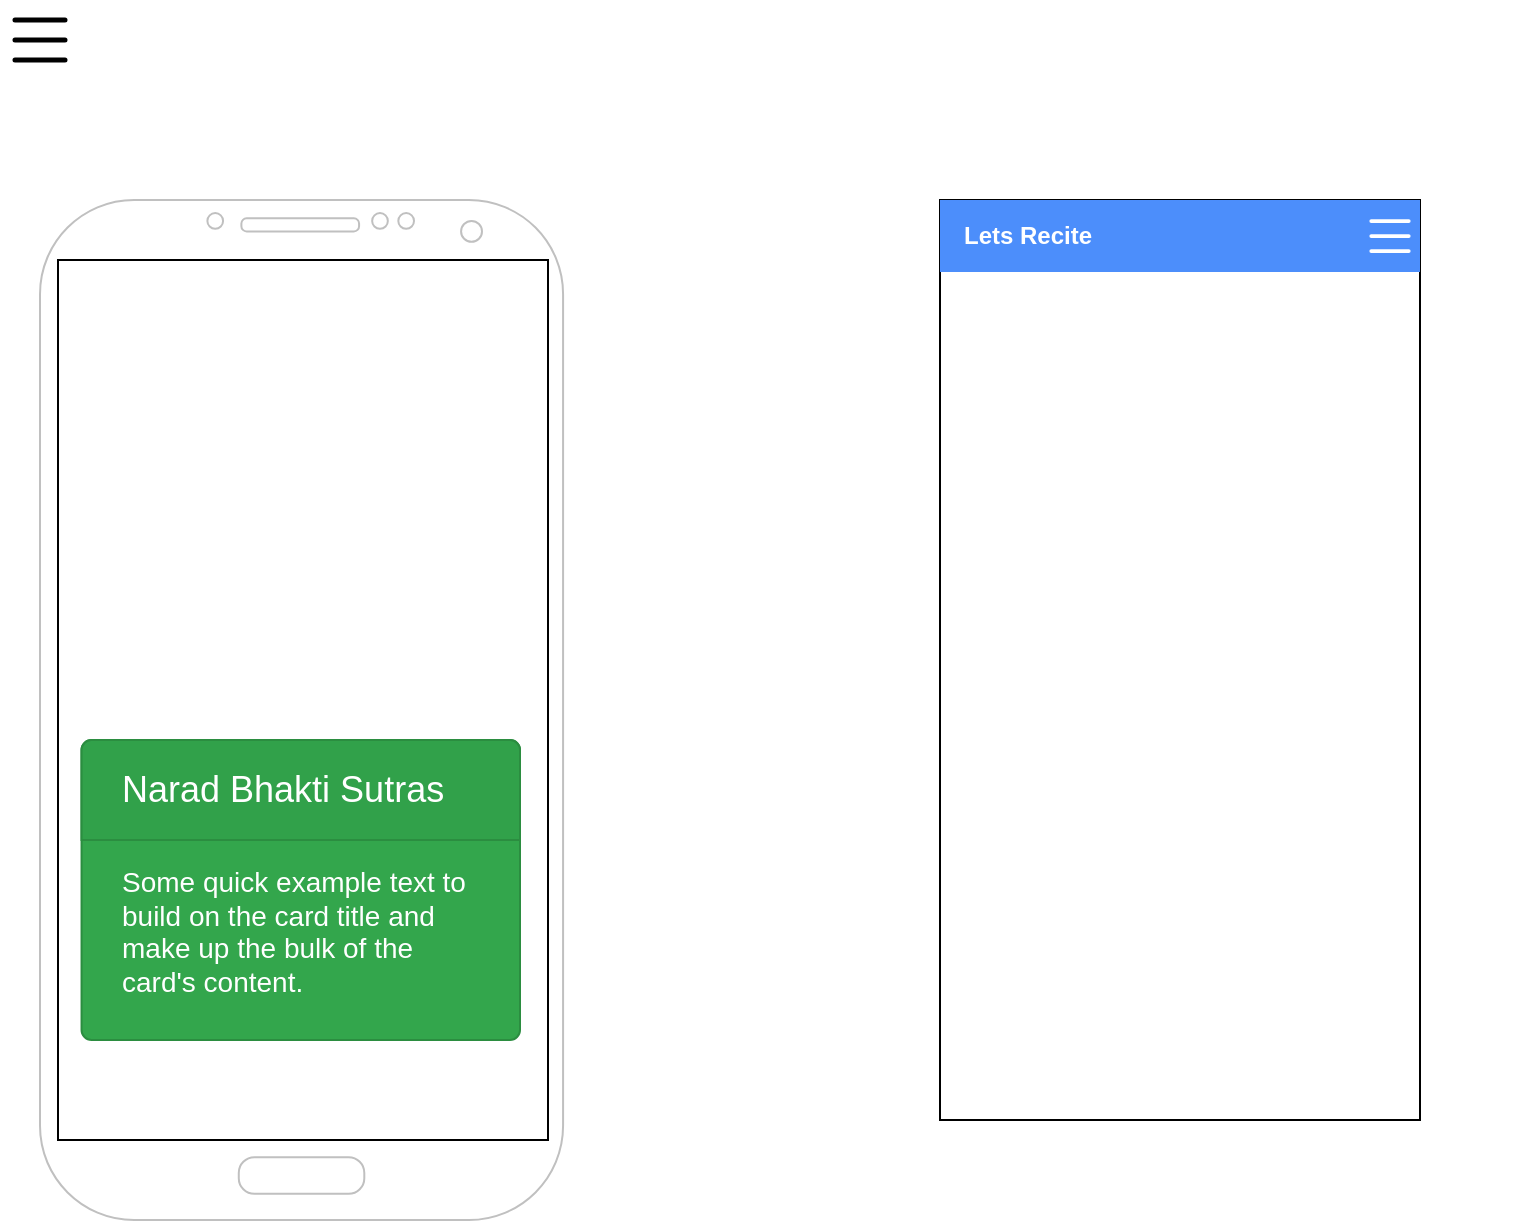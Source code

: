 <mxfile version="24.6.2" type="github" pages="2">
  <diagram name="Version 2" id="UMCraz2ozo_AV8kpycfj">
    <mxGraphModel dx="858" dy="530" grid="1" gridSize="10" guides="1" tooltips="1" connect="1" arrows="1" fold="1" page="1" pageScale="1" pageWidth="850" pageHeight="1100" math="0" shadow="0">
      <root>
        <mxCell id="0" />
        <mxCell id="1" parent="0" />
        <mxCell id="ZuJus-tTKDJ1kqn0xQW3-4" value="" style="rounded=0;whiteSpace=wrap;html=1;" vertex="1" parent="1">
          <mxGeometry x="920" y="280" width="240" height="460" as="geometry" />
        </mxCell>
        <mxCell id="eZoxNU9tQxJHcXoy28vK-3" value="" style="group" vertex="1" connectable="0" parent="1">
          <mxGeometry x="470" y="280" width="300" height="510" as="geometry" />
        </mxCell>
        <mxCell id="eZoxNU9tQxJHcXoy28vK-1" value="" style="verticalLabelPosition=bottom;verticalAlign=top;html=1;shadow=0;dashed=0;strokeWidth=1;shape=mxgraph.android.phone2;strokeColor=#c0c0c0;" vertex="1" parent="eZoxNU9tQxJHcXoy28vK-3">
          <mxGeometry width="261.54" height="510" as="geometry" />
        </mxCell>
        <mxCell id="eZoxNU9tQxJHcXoy28vK-2" value="" style="rounded=0;whiteSpace=wrap;html=1;" vertex="1" parent="eZoxNU9tQxJHcXoy28vK-3">
          <mxGeometry x="9" y="30" width="245" height="440" as="geometry" />
        </mxCell>
        <mxCell id="PqptVg4q-9022nQI9lEx-7" value="&lt;div&gt;&lt;br&gt;&lt;/div&gt;&lt;div&gt;Some quick example text to build on the card title and make up the bulk of the card&#39;s content.&lt;/div&gt;" style="html=1;shadow=0;dashed=0;shape=mxgraph.bootstrap.rrect;rSize=5;strokeColor=#2B8D40;html=1;whiteSpace=wrap;fillColor=#33A64C;fontColor=#ffffff;verticalAlign=bottom;align=left;spacing=20;spacingBottom=0;fontSize=14;" vertex="1" parent="eZoxNU9tQxJHcXoy28vK-3">
          <mxGeometry x="20.77" y="270" width="219.23" height="150" as="geometry" />
        </mxCell>
        <mxCell id="PqptVg4q-9022nQI9lEx-8" value="Narad Bhakti Sutras" style="html=1;shadow=0;dashed=0;shape=mxgraph.bootstrap.topButton;rSize=5;perimeter=none;whiteSpace=wrap;fillColor=#31A14A;strokeColor=#2B8D40;fontColor=#ffffff;resizeWidth=1;fontSize=18;align=left;spacing=20;" vertex="1" parent="PqptVg4q-9022nQI9lEx-7">
          <mxGeometry width="219.23" height="50" relative="1" as="geometry" />
        </mxCell>
        <mxCell id="PqptVg4q-9022nQI9lEx-21" value="" style="shape=image;verticalLabelPosition=bottom;labelBackgroundColor=default;verticalAlign=top;aspect=fixed;imageAspect=0;image=data:image/svg+xml,PHN2ZyB2aWV3Qm94PSIwIDAgMTYgMTYiIGNsYXNzPSJiaSBiaS1saXN0IiBmaWxsPSJjdXJyZW50Q29sb3IiIGhlaWdodD0iMTYiIHdpZHRoPSIxNiIgeG1sbnM9Imh0dHA6Ly93d3cudzMub3JnLzIwMDAvc3ZnIj4mI3hhOyAgPHBhdGggZD0iTTIuNSAxMmEuNS41IDAgMCAxIC41LS41aDEwYS41LjUgMCAwIDEgMCAxSDNhLjUuNSAwIDAgMS0uNS0uNW0wLTRhLjUuNSAwIDAgMSAuNS0uNWgxMGEuNS41IDAgMCAxIDAgMUgzYS41LjUgMCAwIDEtLjUtLjVtMC00YS41LjUgMCAwIDEgLjUtLjVoMTBhLjUuNSAwIDAgMSAwIDFIM2EuNS41IDAgMCAxLS41LS41IiBmaWxsLXJ1bGU9ImV2ZW5vZGQiLz4mI3hhOzwvc3ZnPg==;" vertex="1" parent="1">
          <mxGeometry x="450" y="180" width="40" height="40" as="geometry" />
        </mxCell>
        <mxCell id="PqptVg4q-9022nQI9lEx-18" value="&lt;div align=&quot;left&quot;&gt;&lt;font color=&quot;#ffffff&quot;&gt;&lt;b&gt;&amp;nbsp;&amp;nbsp; Lets Recite&lt;/b&gt;&lt;/font&gt;&lt;/div&gt;" style="rounded=0;whiteSpace=wrap;html=1;fillColor=#4C8EFB;strokeColor=none;align=left;" vertex="1" parent="1">
          <mxGeometry x="920" y="280" width="240" height="36" as="geometry" />
        </mxCell>
        <mxCell id="PqptVg4q-9022nQI9lEx-22" value="" style="shape=image;verticalLabelPosition=bottom;labelBackgroundColor=default;verticalAlign=top;aspect=fixed;imageAspect=0;image=data:image/svg+xml,PHN2ZyB2aWV3Qm94PSIwIDAgMTYgMTYiIGNsYXNzPSJiaSBiaS1saXN0IiBmaWxsPSJ3aGl0ZSIgaGVpZ2h0PSIxNiIgd2lkdGg9IjE2IiB4bWxucz0iaHR0cDovL3d3dy53My5vcmcvMjAwMC9zdmciPiYjeGE7ICA8cGF0aCBkPSJNMi41IDEyYS41LjUgMCAwIDEgLjUtLjVoMTBhLjUuNSAwIDAgMSAwIDFIM2EuNS41IDAgMCAxLS41LS41bTAtNGEuNS41IDAgMCAxIC41LS41aDEwYS41LjUgMCAwIDEgMCAxSDNhLjUuNSAwIDAgMS0uNS0uNW0wLTRhLjUuNSAwIDAgMSAuNS0uNWgxMGEuNS41IDAgMCAxIDAgMUgzYS41LjUgMCAwIDEtLjUtLjUiIGZpbGwtcnVsZT0iZXZlbm9kZCIvPiYjeGE7PC9zdmc+;" vertex="1" parent="1">
          <mxGeometry x="1178.816" y="400.0" width="32.686" height="32.686" as="geometry" />
        </mxCell>
        <mxCell id="ZuJus-tTKDJ1kqn0xQW3-5" value="" style="shape=image;verticalLabelPosition=bottom;labelBackgroundColor=default;verticalAlign=top;aspect=fixed;imageAspect=0;image=data:image/svg+xml,PHN2ZyB2aWV3Qm94PSIwIDAgMTYgMTYiIGNsYXNzPSJiaSBiaS1saXN0IiBmaWxsPSJ3aGl0ZSIgaGVpZ2h0PSIxNiIgd2lkdGg9IjE2IiB4bWxucz0iaHR0cDovL3d3dy53My5vcmcvMjAwMC9zdmciPiYjeGE7ICA8cGF0aCBkPSJNMi41IDEyYS41LjUgMCAwIDEgLjUtLjVoMTBhLjUuNSAwIDAgMSAwIDFIM2EuNS41IDAgMCAxLS41LS41bTAtNGEuNS41IDAgMCAxIC41LS41aDEwYS41LjUgMCAwIDEgMCAxSDNhLjUuNSAwIDAgMS0uNS0uNW0wLTRhLjUuNSAwIDAgMSAuNS0uNWgxMGEuNS41IDAgMCAxIDAgMUgzYS41LjUgMCAwIDEtLjUtLjUiIGZpbGwtcnVsZT0iZXZlbm9kZCIvPiYjeGE7PC9zdmc+;" vertex="1" parent="1">
          <mxGeometry x="1130" y="283" width="30" height="30" as="geometry" />
        </mxCell>
      </root>
    </mxGraphModel>
  </diagram>
  <diagram id="FrvKU-1WmwjjgQu90Lsc" name="components">
    <mxGraphModel dx="858" dy="530" grid="1" gridSize="10" guides="1" tooltips="1" connect="1" arrows="1" fold="1" page="1" pageScale="1" pageWidth="850" pageHeight="1100" math="0" shadow="0">
      <root>
        <mxCell id="0" />
        <mxCell id="1" parent="0" />
        <mxCell id="98rGy2QlHynD_Cpla1FU-1" value="" style="group" vertex="1" connectable="0" parent="1">
          <mxGeometry x="180" y="20" width="261.54" height="510" as="geometry" />
        </mxCell>
        <mxCell id="98rGy2QlHynD_Cpla1FU-2" value="" style="rounded=0;whiteSpace=wrap;html=1;" vertex="1" parent="98rGy2QlHynD_Cpla1FU-1">
          <mxGeometry x="9" y="30" width="245" height="440" as="geometry" />
        </mxCell>
        <mxCell id="98rGy2QlHynD_Cpla1FU-3" value="" style="verticalLabelPosition=bottom;verticalAlign=top;html=1;shadow=0;dashed=0;strokeWidth=1;shape=mxgraph.android.phone2;strokeColor=#c0c0c0;" vertex="1" parent="98rGy2QlHynD_Cpla1FU-1">
          <mxGeometry width="261.54" height="510" as="geometry" />
        </mxCell>
        <mxCell id="m69mBlJTR-rRHD0XRASf-1" value="" style="group" vertex="1" connectable="0" parent="1">
          <mxGeometry x="480" y="40" width="243.23" height="36" as="geometry" />
        </mxCell>
        <mxCell id="m69mBlJTR-rRHD0XRASf-2" value="&lt;div align=&quot;left&quot;&gt;&lt;font color=&quot;#ffffff&quot;&gt;&lt;b&gt;&amp;nbsp;&amp;nbsp; Lets Recite&lt;/b&gt;&lt;/font&gt;&lt;/div&gt;" style="rounded=0;whiteSpace=wrap;html=1;fillColor=#4C8EFB;strokeColor=none;align=left;" vertex="1" parent="m69mBlJTR-rRHD0XRASf-1">
          <mxGeometry width="243.23" height="36" as="geometry" />
        </mxCell>
        <mxCell id="m69mBlJTR-rRHD0XRASf-3" value="" style="shape=image;verticalLabelPosition=bottom;labelBackgroundColor=default;verticalAlign=top;aspect=fixed;imageAspect=0;image=data:image/svg+xml,PHN2ZyB2aWV3Qm94PSIwIDAgMTYgMTYiIGNsYXNzPSJiaSBiaS1saXN0IiBmaWxsPSJ3aGl0ZSIgaGVpZ2h0PSIxNiIgd2lkdGg9IjE2IiB4bWxucz0iaHR0cDovL3d3dy53My5vcmcvMjAwMC9zdmciPiYjeGE7ICA8cGF0aCBkPSJNMi41IDEyYS41LjUgMCAwIDEgLjUtLjVoMTBhLjUuNSAwIDAgMSAwIDFIM2EuNS41IDAgMCAxLS41LS41bTAtNGEuNS41IDAgMCAxIC41LS41aDEwYS41LjUgMCAwIDEgMCAxSDNhLjUuNSAwIDAgMS0uNS0uNW0wLTRhLjUuNSAwIDAgMSAuNS0uNWgxMGEuNS41IDAgMCAxIDAgMUgzYS41LjUgMCAwIDEtLjUtLjUiIGZpbGwtcnVsZT0iZXZlbm9kZCIvPiYjeGE7PC9zdmc+;" vertex="1" parent="m69mBlJTR-rRHD0XRASf-1">
          <mxGeometry x="209.996" y="1.66" width="32.686" height="32.686" as="geometry" />
        </mxCell>
      </root>
    </mxGraphModel>
  </diagram>
</mxfile>
